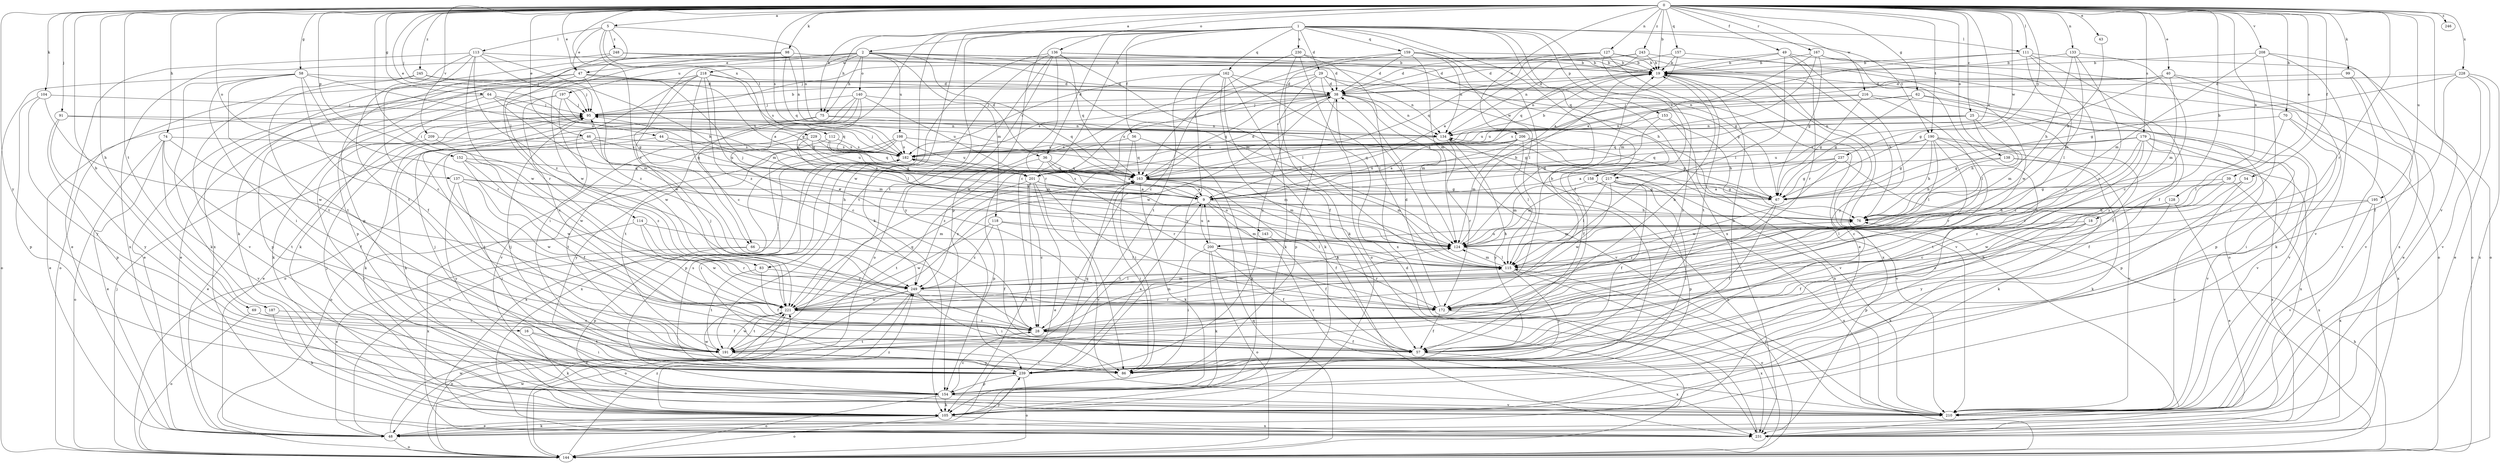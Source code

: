 strict digraph  {
0;
1;
2;
5;
9;
16;
18;
19;
25;
28;
29;
36;
38;
39;
40;
43;
44;
46;
47;
48;
49;
54;
56;
57;
58;
62;
64;
66;
67;
69;
70;
74;
75;
76;
83;
86;
91;
95;
98;
99;
104;
105;
111;
112;
113;
114;
115;
118;
124;
127;
128;
133;
134;
136;
137;
138;
140;
143;
144;
152;
153;
154;
157;
158;
159;
162;
163;
167;
172;
179;
182;
187;
190;
191;
195;
197;
198;
200;
201;
206;
208;
209;
210;
216;
217;
218;
221;
228;
229;
230;
231;
237;
239;
243;
245;
246;
248;
249;
0 -> 2  [label=a];
0 -> 5  [label=a];
0 -> 9  [label=a];
0 -> 16  [label=b];
0 -> 18  [label=b];
0 -> 19  [label=b];
0 -> 25  [label=c];
0 -> 39  [label=e];
0 -> 40  [label=e];
0 -> 43  [label=e];
0 -> 44  [label=e];
0 -> 46  [label=e];
0 -> 47  [label=e];
0 -> 49  [label=f];
0 -> 54  [label=f];
0 -> 58  [label=g];
0 -> 62  [label=g];
0 -> 64  [label=g];
0 -> 69  [label=h];
0 -> 70  [label=h];
0 -> 74  [label=h];
0 -> 75  [label=h];
0 -> 83  [label=i];
0 -> 91  [label=j];
0 -> 95  [label=j];
0 -> 98  [label=k];
0 -> 99  [label=k];
0 -> 104  [label=k];
0 -> 111  [label=l];
0 -> 127  [label=n];
0 -> 128  [label=n];
0 -> 133  [label=n];
0 -> 136  [label=o];
0 -> 137  [label=o];
0 -> 138  [label=o];
0 -> 152  [label=p];
0 -> 157  [label=q];
0 -> 167  [label=r];
0 -> 172  [label=r];
0 -> 179  [label=s];
0 -> 182  [label=s];
0 -> 187  [label=t];
0 -> 190  [label=t];
0 -> 195  [label=u];
0 -> 206  [label=v];
0 -> 208  [label=v];
0 -> 209  [label=v];
0 -> 210  [label=v];
0 -> 216  [label=w];
0 -> 217  [label=w];
0 -> 228  [label=x];
0 -> 229  [label=x];
0 -> 237  [label=y];
0 -> 239  [label=y];
0 -> 243  [label=z];
0 -> 245  [label=z];
0 -> 246  [label=z];
1 -> 28  [label=c];
1 -> 29  [label=d];
1 -> 36  [label=d];
1 -> 56  [label=f];
1 -> 57  [label=f];
1 -> 66  [label=g];
1 -> 75  [label=h];
1 -> 83  [label=i];
1 -> 86  [label=i];
1 -> 105  [label=k];
1 -> 111  [label=l];
1 -> 153  [label=p];
1 -> 154  [label=p];
1 -> 158  [label=q];
1 -> 159  [label=q];
1 -> 162  [label=q];
1 -> 172  [label=r];
1 -> 190  [label=t];
1 -> 191  [label=t];
1 -> 230  [label=x];
1 -> 231  [label=x];
2 -> 19  [label=b];
2 -> 36  [label=d];
2 -> 47  [label=e];
2 -> 66  [label=g];
2 -> 67  [label=g];
2 -> 75  [label=h];
2 -> 105  [label=k];
2 -> 118  [label=m];
2 -> 124  [label=m];
2 -> 140  [label=o];
2 -> 197  [label=u];
2 -> 198  [label=u];
2 -> 217  [label=w];
2 -> 218  [label=w];
5 -> 47  [label=e];
5 -> 112  [label=l];
5 -> 113  [label=l];
5 -> 114  [label=l];
5 -> 134  [label=n];
5 -> 248  [label=z];
5 -> 249  [label=z];
9 -> 76  [label=h];
9 -> 95  [label=j];
9 -> 143  [label=o];
9 -> 182  [label=s];
9 -> 191  [label=t];
9 -> 200  [label=u];
9 -> 210  [label=v];
16 -> 86  [label=i];
16 -> 105  [label=k];
16 -> 191  [label=t];
18 -> 57  [label=f];
18 -> 105  [label=k];
18 -> 154  [label=p];
18 -> 200  [label=u];
19 -> 38  [label=d];
19 -> 76  [label=h];
19 -> 134  [label=n];
19 -> 191  [label=t];
19 -> 210  [label=v];
19 -> 231  [label=x];
25 -> 76  [label=h];
25 -> 124  [label=m];
25 -> 134  [label=n];
25 -> 163  [label=q];
25 -> 182  [label=s];
25 -> 210  [label=v];
28 -> 19  [label=b];
28 -> 57  [label=f];
28 -> 95  [label=j];
28 -> 124  [label=m];
28 -> 191  [label=t];
29 -> 38  [label=d];
29 -> 67  [label=g];
29 -> 86  [label=i];
29 -> 105  [label=k];
29 -> 115  [label=l];
29 -> 134  [label=n];
29 -> 221  [label=w];
36 -> 9  [label=a];
36 -> 154  [label=p];
36 -> 163  [label=q];
36 -> 172  [label=r];
36 -> 249  [label=z];
38 -> 95  [label=j];
38 -> 124  [label=m];
38 -> 134  [label=n];
38 -> 154  [label=p];
38 -> 163  [label=q];
38 -> 182  [label=s];
38 -> 201  [label=u];
38 -> 210  [label=v];
38 -> 221  [label=w];
39 -> 28  [label=c];
39 -> 67  [label=g];
39 -> 231  [label=x];
39 -> 249  [label=z];
40 -> 38  [label=d];
40 -> 67  [label=g];
40 -> 105  [label=k];
40 -> 124  [label=m];
40 -> 134  [label=n];
40 -> 210  [label=v];
43 -> 76  [label=h];
44 -> 182  [label=s];
44 -> 191  [label=t];
44 -> 201  [label=u];
46 -> 48  [label=e];
46 -> 124  [label=m];
46 -> 163  [label=q];
46 -> 182  [label=s];
46 -> 191  [label=t];
47 -> 9  [label=a];
47 -> 38  [label=d];
47 -> 48  [label=e];
47 -> 124  [label=m];
47 -> 144  [label=o];
47 -> 154  [label=p];
47 -> 249  [label=z];
48 -> 105  [label=k];
48 -> 144  [label=o];
48 -> 182  [label=s];
48 -> 221  [label=w];
48 -> 239  [label=y];
49 -> 19  [label=b];
49 -> 115  [label=l];
49 -> 144  [label=o];
49 -> 163  [label=q];
49 -> 172  [label=r];
49 -> 239  [label=y];
54 -> 9  [label=a];
54 -> 210  [label=v];
54 -> 221  [label=w];
56 -> 86  [label=i];
56 -> 105  [label=k];
56 -> 163  [label=q];
56 -> 182  [label=s];
57 -> 231  [label=x];
58 -> 38  [label=d];
58 -> 57  [label=f];
58 -> 86  [label=i];
58 -> 105  [label=k];
58 -> 144  [label=o];
58 -> 172  [label=r];
58 -> 191  [label=t];
58 -> 201  [label=u];
62 -> 67  [label=g];
62 -> 95  [label=j];
62 -> 154  [label=p];
62 -> 201  [label=u];
62 -> 210  [label=v];
64 -> 48  [label=e];
64 -> 95  [label=j];
64 -> 124  [label=m];
64 -> 154  [label=p];
64 -> 163  [label=q];
66 -> 48  [label=e];
66 -> 115  [label=l];
66 -> 154  [label=p];
67 -> 57  [label=f];
67 -> 172  [label=r];
69 -> 28  [label=c];
69 -> 57  [label=f];
69 -> 144  [label=o];
70 -> 86  [label=i];
70 -> 115  [label=l];
70 -> 134  [label=n];
70 -> 231  [label=x];
74 -> 48  [label=e];
74 -> 57  [label=f];
74 -> 144  [label=o];
74 -> 182  [label=s];
74 -> 191  [label=t];
74 -> 210  [label=v];
75 -> 67  [label=g];
75 -> 105  [label=k];
75 -> 134  [label=n];
75 -> 191  [label=t];
76 -> 124  [label=m];
83 -> 57  [label=f];
83 -> 191  [label=t];
83 -> 249  [label=z];
86 -> 95  [label=j];
91 -> 134  [label=n];
91 -> 154  [label=p];
91 -> 163  [label=q];
91 -> 239  [label=y];
95 -> 19  [label=b];
95 -> 48  [label=e];
95 -> 105  [label=k];
95 -> 134  [label=n];
98 -> 19  [label=b];
98 -> 134  [label=n];
98 -> 154  [label=p];
98 -> 163  [label=q];
98 -> 221  [label=w];
98 -> 231  [label=x];
99 -> 38  [label=d];
99 -> 48  [label=e];
99 -> 210  [label=v];
104 -> 95  [label=j];
104 -> 154  [label=p];
104 -> 221  [label=w];
104 -> 239  [label=y];
105 -> 48  [label=e];
105 -> 95  [label=j];
105 -> 144  [label=o];
105 -> 231  [label=x];
105 -> 249  [label=z];
111 -> 9  [label=a];
111 -> 19  [label=b];
111 -> 28  [label=c];
111 -> 115  [label=l];
111 -> 144  [label=o];
111 -> 239  [label=y];
112 -> 67  [label=g];
112 -> 124  [label=m];
112 -> 182  [label=s];
112 -> 239  [label=y];
113 -> 19  [label=b];
113 -> 28  [label=c];
113 -> 48  [label=e];
113 -> 76  [label=h];
113 -> 95  [label=j];
113 -> 191  [label=t];
113 -> 221  [label=w];
113 -> 249  [label=z];
114 -> 124  [label=m];
114 -> 172  [label=r];
114 -> 221  [label=w];
114 -> 231  [label=x];
115 -> 124  [label=m];
115 -> 144  [label=o];
115 -> 239  [label=y];
115 -> 249  [label=z];
118 -> 57  [label=f];
118 -> 115  [label=l];
118 -> 124  [label=m];
118 -> 221  [label=w];
118 -> 249  [label=z];
124 -> 19  [label=b];
124 -> 76  [label=h];
124 -> 115  [label=l];
127 -> 9  [label=a];
127 -> 19  [label=b];
127 -> 38  [label=d];
127 -> 48  [label=e];
127 -> 144  [label=o];
127 -> 163  [label=q];
127 -> 239  [label=y];
128 -> 48  [label=e];
128 -> 76  [label=h];
128 -> 115  [label=l];
128 -> 239  [label=y];
133 -> 19  [label=b];
133 -> 28  [label=c];
133 -> 76  [label=h];
133 -> 124  [label=m];
133 -> 172  [label=r];
134 -> 172  [label=r];
134 -> 182  [label=s];
134 -> 239  [label=y];
136 -> 19  [label=b];
136 -> 76  [label=h];
136 -> 115  [label=l];
136 -> 144  [label=o];
136 -> 163  [label=q];
136 -> 172  [label=r];
136 -> 191  [label=t];
136 -> 221  [label=w];
136 -> 239  [label=y];
137 -> 9  [label=a];
137 -> 76  [label=h];
137 -> 86  [label=i];
137 -> 221  [label=w];
137 -> 239  [label=y];
138 -> 76  [label=h];
138 -> 105  [label=k];
138 -> 163  [label=q];
138 -> 231  [label=x];
140 -> 28  [label=c];
140 -> 95  [label=j];
140 -> 115  [label=l];
140 -> 144  [label=o];
140 -> 163  [label=q];
140 -> 201  [label=u];
140 -> 210  [label=v];
143 -> 57  [label=f];
144 -> 76  [label=h];
144 -> 95  [label=j];
144 -> 134  [label=n];
144 -> 163  [label=q];
144 -> 221  [label=w];
144 -> 249  [label=z];
152 -> 57  [label=f];
152 -> 163  [label=q];
152 -> 221  [label=w];
152 -> 249  [label=z];
153 -> 57  [label=f];
153 -> 76  [label=h];
153 -> 134  [label=n];
153 -> 210  [label=v];
154 -> 28  [label=c];
154 -> 105  [label=k];
154 -> 144  [label=o];
154 -> 210  [label=v];
157 -> 9  [label=a];
157 -> 19  [label=b];
157 -> 38  [label=d];
157 -> 221  [label=w];
158 -> 67  [label=g];
158 -> 124  [label=m];
158 -> 154  [label=p];
159 -> 19  [label=b];
159 -> 38  [label=d];
159 -> 115  [label=l];
159 -> 124  [label=m];
159 -> 134  [label=n];
159 -> 163  [label=q];
159 -> 239  [label=y];
162 -> 38  [label=d];
162 -> 57  [label=f];
162 -> 105  [label=k];
162 -> 115  [label=l];
162 -> 182  [label=s];
162 -> 191  [label=t];
162 -> 231  [label=x];
162 -> 239  [label=y];
163 -> 9  [label=a];
163 -> 38  [label=d];
163 -> 57  [label=f];
163 -> 67  [label=g];
163 -> 86  [label=i];
163 -> 105  [label=k];
163 -> 124  [label=m];
163 -> 249  [label=z];
167 -> 19  [label=b];
167 -> 67  [label=g];
167 -> 86  [label=i];
167 -> 124  [label=m];
167 -> 144  [label=o];
167 -> 182  [label=s];
172 -> 38  [label=d];
172 -> 57  [label=f];
172 -> 231  [label=x];
179 -> 57  [label=f];
179 -> 67  [label=g];
179 -> 154  [label=p];
179 -> 172  [label=r];
179 -> 182  [label=s];
179 -> 191  [label=t];
179 -> 201  [label=u];
179 -> 210  [label=v];
179 -> 249  [label=z];
182 -> 19  [label=b];
182 -> 86  [label=i];
182 -> 95  [label=j];
182 -> 124  [label=m];
182 -> 163  [label=q];
182 -> 231  [label=x];
187 -> 28  [label=c];
187 -> 105  [label=k];
190 -> 28  [label=c];
190 -> 67  [label=g];
190 -> 76  [label=h];
190 -> 115  [label=l];
190 -> 163  [label=q];
190 -> 172  [label=r];
190 -> 182  [label=s];
190 -> 210  [label=v];
190 -> 231  [label=x];
191 -> 86  [label=i];
191 -> 221  [label=w];
191 -> 239  [label=y];
195 -> 28  [label=c];
195 -> 76  [label=h];
195 -> 210  [label=v];
195 -> 231  [label=x];
197 -> 28  [label=c];
197 -> 95  [label=j];
197 -> 105  [label=k];
197 -> 182  [label=s];
197 -> 221  [label=w];
198 -> 67  [label=g];
198 -> 144  [label=o];
198 -> 154  [label=p];
198 -> 182  [label=s];
198 -> 201  [label=u];
198 -> 231  [label=x];
200 -> 9  [label=a];
200 -> 57  [label=f];
200 -> 86  [label=i];
200 -> 105  [label=k];
200 -> 115  [label=l];
200 -> 144  [label=o];
200 -> 172  [label=r];
201 -> 9  [label=a];
201 -> 28  [label=c];
201 -> 48  [label=e];
201 -> 105  [label=k];
201 -> 124  [label=m];
201 -> 191  [label=t];
201 -> 210  [label=v];
206 -> 9  [label=a];
206 -> 67  [label=g];
206 -> 115  [label=l];
206 -> 124  [label=m];
206 -> 163  [label=q];
206 -> 182  [label=s];
206 -> 210  [label=v];
208 -> 19  [label=b];
208 -> 86  [label=i];
208 -> 124  [label=m];
208 -> 210  [label=v];
208 -> 231  [label=x];
209 -> 182  [label=s];
209 -> 210  [label=v];
209 -> 221  [label=w];
210 -> 115  [label=l];
210 -> 134  [label=n];
216 -> 57  [label=f];
216 -> 67  [label=g];
216 -> 95  [label=j];
216 -> 115  [label=l];
216 -> 201  [label=u];
217 -> 57  [label=f];
217 -> 67  [label=g];
217 -> 86  [label=i];
217 -> 115  [label=l];
217 -> 124  [label=m];
217 -> 144  [label=o];
217 -> 221  [label=w];
218 -> 28  [label=c];
218 -> 38  [label=d];
218 -> 48  [label=e];
218 -> 86  [label=i];
218 -> 105  [label=k];
218 -> 172  [label=r];
218 -> 182  [label=s];
218 -> 221  [label=w];
218 -> 249  [label=z];
221 -> 28  [label=c];
221 -> 124  [label=m];
221 -> 144  [label=o];
221 -> 163  [label=q];
221 -> 191  [label=t];
228 -> 38  [label=d];
228 -> 48  [label=e];
228 -> 57  [label=f];
228 -> 67  [label=g];
228 -> 210  [label=v];
228 -> 231  [label=x];
229 -> 9  [label=a];
229 -> 163  [label=q];
229 -> 182  [label=s];
229 -> 191  [label=t];
229 -> 201  [label=u];
230 -> 19  [label=b];
230 -> 28  [label=c];
230 -> 105  [label=k];
230 -> 144  [label=o];
230 -> 231  [label=x];
231 -> 19  [label=b];
231 -> 38  [label=d];
237 -> 9  [label=a];
237 -> 67  [label=g];
237 -> 105  [label=k];
237 -> 201  [label=u];
237 -> 221  [label=w];
239 -> 9  [label=a];
239 -> 19  [label=b];
239 -> 95  [label=j];
239 -> 144  [label=o];
239 -> 154  [label=p];
239 -> 163  [label=q];
239 -> 182  [label=s];
239 -> 221  [label=w];
243 -> 19  [label=b];
243 -> 38  [label=d];
243 -> 57  [label=f];
243 -> 95  [label=j];
243 -> 134  [label=n];
245 -> 38  [label=d];
245 -> 95  [label=j];
245 -> 191  [label=t];
245 -> 210  [label=v];
248 -> 19  [label=b];
248 -> 38  [label=d];
248 -> 172  [label=r];
248 -> 231  [label=x];
249 -> 19  [label=b];
249 -> 48  [label=e];
249 -> 86  [label=i];
249 -> 115  [label=l];
249 -> 144  [label=o];
249 -> 172  [label=r];
249 -> 221  [label=w];
}
